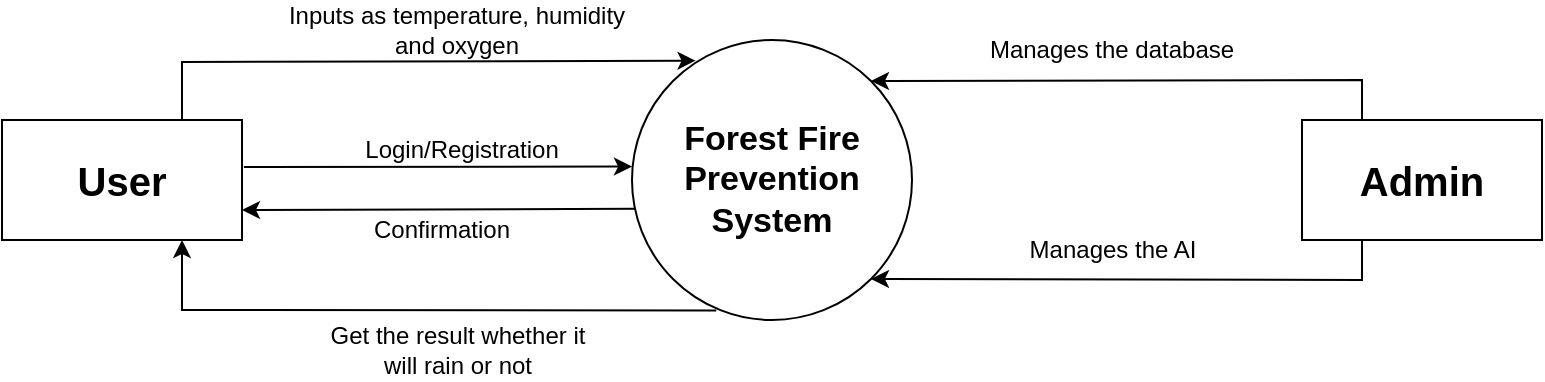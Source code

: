 <mxfile version="21.2.8" type="device">
  <diagram name="Page-1" id="jYEpkKWYKEhDwEbcgPU6">
    <mxGraphModel dx="1050" dy="669" grid="1" gridSize="10" guides="1" tooltips="1" connect="1" arrows="1" fold="1" page="1" pageScale="1" pageWidth="850" pageHeight="1100" math="0" shadow="0">
      <root>
        <mxCell id="0" />
        <mxCell id="1" parent="0" />
        <mxCell id="b15yz1q02DSUp24gKxBD-1" value="&lt;font style=&quot;font-size: 17px;&quot;&gt;&lt;b&gt;Forest Fire Prevention System&lt;/b&gt;&lt;/font&gt;" style="ellipse;whiteSpace=wrap;html=1;aspect=fixed;" vertex="1" parent="1">
          <mxGeometry x="355" y="220" width="140" height="140" as="geometry" />
        </mxCell>
        <mxCell id="b15yz1q02DSUp24gKxBD-2" value="&lt;font size=&quot;1&quot; style=&quot;&quot;&gt;&lt;b style=&quot;font-size: 20px;&quot;&gt;User&lt;/b&gt;&lt;/font&gt;" style="rounded=0;whiteSpace=wrap;html=1;" vertex="1" parent="1">
          <mxGeometry x="40" y="260" width="120" height="60" as="geometry" />
        </mxCell>
        <mxCell id="b15yz1q02DSUp24gKxBD-3" value="&lt;font style=&quot;font-size: 20px;&quot;&gt;&lt;b&gt;Admin&lt;/b&gt;&lt;/font&gt;" style="rounded=0;whiteSpace=wrap;html=1;" vertex="1" parent="1">
          <mxGeometry x="690" y="260" width="120" height="60" as="geometry" />
        </mxCell>
        <mxCell id="b15yz1q02DSUp24gKxBD-4" value="" style="endArrow=classic;html=1;rounded=0;exitX=1.008;exitY=0.392;exitDx=0;exitDy=0;entryX=0;entryY=0.452;entryDx=0;entryDy=0;entryPerimeter=0;exitPerimeter=0;" edge="1" parent="1" source="b15yz1q02DSUp24gKxBD-2" target="b15yz1q02DSUp24gKxBD-1">
          <mxGeometry width="50" height="50" relative="1" as="geometry">
            <mxPoint x="400" y="340" as="sourcePoint" />
            <mxPoint x="450" y="290" as="targetPoint" />
          </mxGeometry>
        </mxCell>
        <mxCell id="b15yz1q02DSUp24gKxBD-5" value="" style="endArrow=classic;html=1;rounded=0;exitX=0.013;exitY=0.603;exitDx=0;exitDy=0;entryX=1;entryY=0.75;entryDx=0;entryDy=0;exitPerimeter=0;" edge="1" parent="1" source="b15yz1q02DSUp24gKxBD-1" target="b15yz1q02DSUp24gKxBD-2">
          <mxGeometry width="50" height="50" relative="1" as="geometry">
            <mxPoint x="170" y="285" as="sourcePoint" />
            <mxPoint x="367" y="284" as="targetPoint" />
          </mxGeometry>
        </mxCell>
        <mxCell id="b15yz1q02DSUp24gKxBD-6" value="Login/Registration" style="text;html=1;strokeColor=none;fillColor=none;align=center;verticalAlign=middle;whiteSpace=wrap;rounded=0;" vertex="1" parent="1">
          <mxGeometry x="240" y="260" width="60" height="30" as="geometry" />
        </mxCell>
        <mxCell id="b15yz1q02DSUp24gKxBD-7" value="Confirmation" style="text;html=1;strokeColor=none;fillColor=none;align=center;verticalAlign=middle;whiteSpace=wrap;rounded=0;" vertex="1" parent="1">
          <mxGeometry x="230" y="300" width="60" height="30" as="geometry" />
        </mxCell>
        <mxCell id="b15yz1q02DSUp24gKxBD-8" value="" style="endArrow=classic;html=1;rounded=0;exitX=0.75;exitY=0;exitDx=0;exitDy=0;entryX=0.227;entryY=0.074;entryDx=0;entryDy=0;entryPerimeter=0;" edge="1" parent="1" source="b15yz1q02DSUp24gKxBD-2" target="b15yz1q02DSUp24gKxBD-1">
          <mxGeometry width="50" height="50" relative="1" as="geometry">
            <mxPoint x="390" y="260" as="sourcePoint" />
            <mxPoint x="440" y="210" as="targetPoint" />
            <Array as="points">
              <mxPoint x="130" y="231" />
            </Array>
          </mxGeometry>
        </mxCell>
        <mxCell id="b15yz1q02DSUp24gKxBD-9" value="" style="endArrow=classic;html=1;rounded=0;exitX=0.301;exitY=0.966;exitDx=0;exitDy=0;entryX=0.75;entryY=1;entryDx=0;entryDy=0;exitPerimeter=0;" edge="1" parent="1" source="b15yz1q02DSUp24gKxBD-1" target="b15yz1q02DSUp24gKxBD-2">
          <mxGeometry width="50" height="50" relative="1" as="geometry">
            <mxPoint x="140" y="270" as="sourcePoint" />
            <mxPoint x="397" y="240" as="targetPoint" />
            <Array as="points">
              <mxPoint x="130" y="355" />
            </Array>
          </mxGeometry>
        </mxCell>
        <mxCell id="b15yz1q02DSUp24gKxBD-10" value="Inputs as temperature, humidity and oxygen" style="text;html=1;strokeColor=none;fillColor=none;align=center;verticalAlign=middle;whiteSpace=wrap;rounded=0;" vertex="1" parent="1">
          <mxGeometry x="175" y="200" width="185" height="30" as="geometry" />
        </mxCell>
        <mxCell id="b15yz1q02DSUp24gKxBD-11" value="Get the result whether it will rain or not" style="text;html=1;strokeColor=none;fillColor=none;align=center;verticalAlign=middle;whiteSpace=wrap;rounded=0;" vertex="1" parent="1">
          <mxGeometry x="197.5" y="360" width="140" height="30" as="geometry" />
        </mxCell>
        <mxCell id="b15yz1q02DSUp24gKxBD-12" value="" style="endArrow=classic;html=1;rounded=0;exitX=0.25;exitY=0;exitDx=0;exitDy=0;entryX=1;entryY=0;entryDx=0;entryDy=0;" edge="1" parent="1" source="b15yz1q02DSUp24gKxBD-3" target="b15yz1q02DSUp24gKxBD-1">
          <mxGeometry width="50" height="50" relative="1" as="geometry">
            <mxPoint x="390" y="200" as="sourcePoint" />
            <mxPoint x="440" y="150" as="targetPoint" />
            <Array as="points">
              <mxPoint x="720" y="240" />
            </Array>
          </mxGeometry>
        </mxCell>
        <mxCell id="b15yz1q02DSUp24gKxBD-13" value="" style="endArrow=classic;html=1;rounded=0;exitX=0.25;exitY=1;exitDx=0;exitDy=0;entryX=1;entryY=1;entryDx=0;entryDy=0;" edge="1" parent="1" source="b15yz1q02DSUp24gKxBD-3" target="b15yz1q02DSUp24gKxBD-1">
          <mxGeometry width="50" height="50" relative="1" as="geometry">
            <mxPoint x="390" y="200" as="sourcePoint" />
            <mxPoint x="440" y="150" as="targetPoint" />
            <Array as="points">
              <mxPoint x="720" y="340" />
            </Array>
          </mxGeometry>
        </mxCell>
        <mxCell id="b15yz1q02DSUp24gKxBD-14" value="Manages the database" style="text;html=1;strokeColor=none;fillColor=none;align=center;verticalAlign=middle;whiteSpace=wrap;rounded=0;" vertex="1" parent="1">
          <mxGeometry x="530" y="210" width="130" height="30" as="geometry" />
        </mxCell>
        <mxCell id="b15yz1q02DSUp24gKxBD-15" value="Manages the AI" style="text;html=1;strokeColor=none;fillColor=none;align=center;verticalAlign=middle;whiteSpace=wrap;rounded=0;" vertex="1" parent="1">
          <mxGeometry x="537.5" y="310" width="115" height="30" as="geometry" />
        </mxCell>
      </root>
    </mxGraphModel>
  </diagram>
</mxfile>

